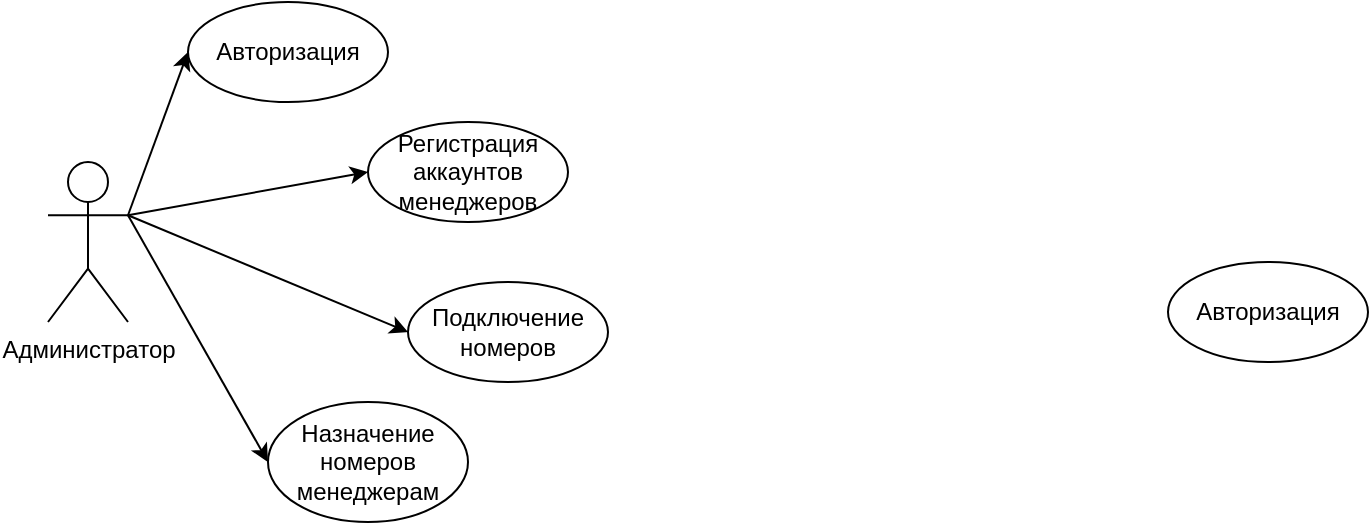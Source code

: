 <mxfile version="17.2.2" type="device"><diagram id="dDM_Ka6YKqI5vLtO7E7K" name="Page-1"><mxGraphModel dx="1038" dy="571" grid="1" gridSize="10" guides="1" tooltips="1" connect="1" arrows="1" fold="1" page="1" pageScale="1" pageWidth="1169" pageHeight="827" math="0" shadow="0"><root><mxCell id="0"/><mxCell id="1" parent="0"/><mxCell id="M1q4mrqnr-3od6Ubbten-1" value="Администратор" style="shape=umlActor;verticalLabelPosition=bottom;verticalAlign=top;html=1;outlineConnect=0;" vertex="1" parent="1"><mxGeometry x="210" y="150" width="40" height="80" as="geometry"/></mxCell><mxCell id="M1q4mrqnr-3od6Ubbten-2" value="Авторизация" style="ellipse;whiteSpace=wrap;html=1;" vertex="1" parent="1"><mxGeometry x="280" y="70" width="100" height="50" as="geometry"/></mxCell><mxCell id="M1q4mrqnr-3od6Ubbten-3" value="Регистрация аккаунтов менеджеров" style="ellipse;whiteSpace=wrap;html=1;" vertex="1" parent="1"><mxGeometry x="370" y="130" width="100" height="50" as="geometry"/></mxCell><mxCell id="M1q4mrqnr-3od6Ubbten-4" value="Авторизация" style="ellipse;whiteSpace=wrap;html=1;" vertex="1" parent="1"><mxGeometry x="770" y="200" width="100" height="50" as="geometry"/></mxCell><mxCell id="M1q4mrqnr-3od6Ubbten-5" value="Назначение номеров менеджерам" style="ellipse;whiteSpace=wrap;html=1;" vertex="1" parent="1"><mxGeometry x="320" y="270" width="100" height="60" as="geometry"/></mxCell><mxCell id="M1q4mrqnr-3od6Ubbten-6" value="Подключение номеров" style="ellipse;whiteSpace=wrap;html=1;" vertex="1" parent="1"><mxGeometry x="390" y="210" width="100" height="50" as="geometry"/></mxCell><mxCell id="M1q4mrqnr-3od6Ubbten-13" value="" style="endArrow=classic;html=1;rounded=0;entryX=0;entryY=0.5;entryDx=0;entryDy=0;exitX=1;exitY=0.333;exitDx=0;exitDy=0;exitPerimeter=0;" edge="1" parent="1" source="M1q4mrqnr-3od6Ubbten-1" target="M1q4mrqnr-3od6Ubbten-2"><mxGeometry width="50" height="50" relative="1" as="geometry"><mxPoint x="500" y="270" as="sourcePoint"/><mxPoint x="550" y="220" as="targetPoint"/></mxGeometry></mxCell><mxCell id="M1q4mrqnr-3od6Ubbten-14" value="" style="endArrow=classic;html=1;rounded=0;entryX=0;entryY=0.5;entryDx=0;entryDy=0;exitX=1;exitY=0.333;exitDx=0;exitDy=0;exitPerimeter=0;" edge="1" parent="1" source="M1q4mrqnr-3od6Ubbten-1" target="M1q4mrqnr-3od6Ubbten-3"><mxGeometry width="50" height="50" relative="1" as="geometry"><mxPoint x="260" y="186.667" as="sourcePoint"/><mxPoint x="290" y="105" as="targetPoint"/></mxGeometry></mxCell><mxCell id="M1q4mrqnr-3od6Ubbten-15" value="" style="endArrow=classic;html=1;rounded=0;entryX=0;entryY=0.5;entryDx=0;entryDy=0;exitX=1;exitY=0.333;exitDx=0;exitDy=0;exitPerimeter=0;" edge="1" parent="1" source="M1q4mrqnr-3od6Ubbten-1" target="M1q4mrqnr-3od6Ubbten-6"><mxGeometry width="50" height="50" relative="1" as="geometry"><mxPoint x="270" y="196.667" as="sourcePoint"/><mxPoint x="300" y="115" as="targetPoint"/></mxGeometry></mxCell><mxCell id="M1q4mrqnr-3od6Ubbten-16" value="" style="endArrow=classic;html=1;rounded=0;entryX=0;entryY=0.5;entryDx=0;entryDy=0;exitX=1;exitY=0.333;exitDx=0;exitDy=0;exitPerimeter=0;" edge="1" parent="1" source="M1q4mrqnr-3od6Ubbten-1" target="M1q4mrqnr-3od6Ubbten-5"><mxGeometry width="50" height="50" relative="1" as="geometry"><mxPoint x="280" y="206.667" as="sourcePoint"/><mxPoint x="310" y="125" as="targetPoint"/></mxGeometry></mxCell></root></mxGraphModel></diagram></mxfile>
